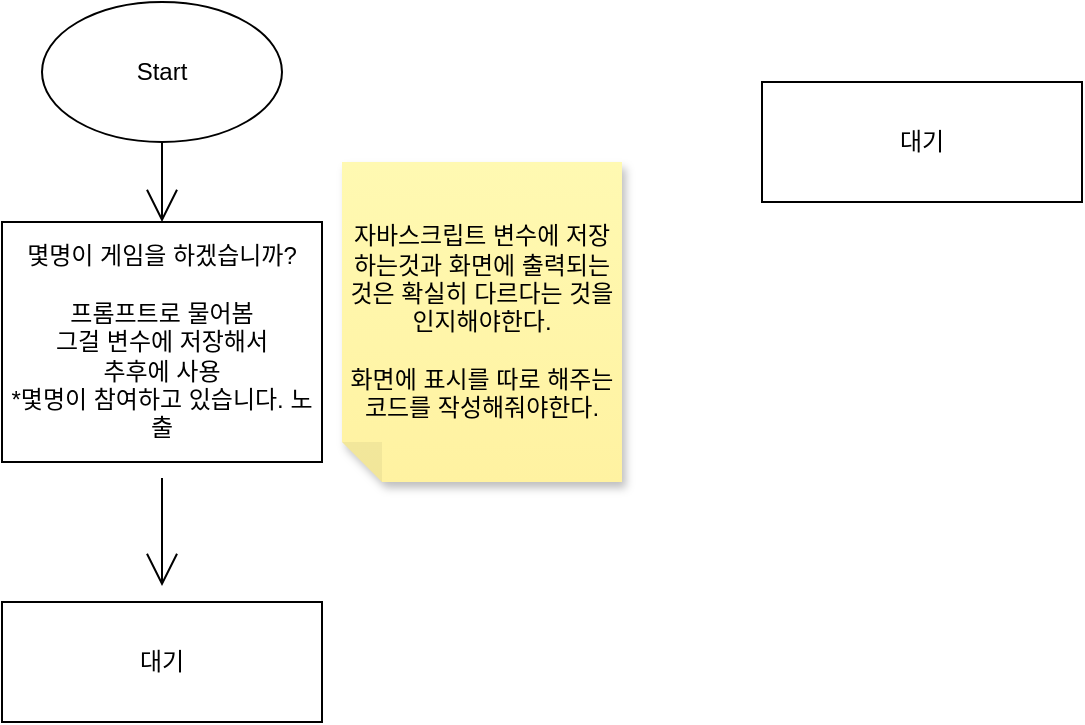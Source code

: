<mxfile version="20.3.3" type="github">
  <diagram id="C5RBs43oDa-KdzZeNtuy" name="Page-1">
    <mxGraphModel dx="770" dy="765" grid="1" gridSize="10" guides="1" tooltips="1" connect="1" arrows="1" fold="1" page="1" pageScale="1" pageWidth="827" pageHeight="1169" math="0" shadow="0">
      <root>
        <mxCell id="WIyWlLk6GJQsqaUBKTNV-0" />
        <mxCell id="WIyWlLk6GJQsqaUBKTNV-1" parent="WIyWlLk6GJQsqaUBKTNV-0" />
        <mxCell id="tEosVrPd5JoN4bMh0qFb-2" style="edgeStyle=none;curved=1;rounded=0;orthogonalLoop=1;jettySize=auto;html=1;exitX=0.5;exitY=1;exitDx=0;exitDy=0;entryX=0.5;entryY=0;entryDx=0;entryDy=0;endArrow=open;startSize=14;endSize=14;sourcePerimeterSpacing=8;targetPerimeterSpacing=8;" edge="1" parent="WIyWlLk6GJQsqaUBKTNV-1" source="tEosVrPd5JoN4bMh0qFb-0">
          <mxGeometry relative="1" as="geometry">
            <mxPoint x="130" y="160" as="targetPoint" />
          </mxGeometry>
        </mxCell>
        <mxCell id="tEosVrPd5JoN4bMh0qFb-0" value="Start" style="ellipse;whiteSpace=wrap;html=1;hachureGap=4;" vertex="1" parent="WIyWlLk6GJQsqaUBKTNV-1">
          <mxGeometry x="70" y="50" width="120" height="70" as="geometry" />
        </mxCell>
        <mxCell id="tEosVrPd5JoN4bMh0qFb-5" value="" style="edgeStyle=none;curved=1;rounded=0;orthogonalLoop=1;jettySize=auto;html=1;endArrow=open;startSize=14;endSize=14;sourcePerimeterSpacing=8;targetPerimeterSpacing=8;" edge="1" parent="WIyWlLk6GJQsqaUBKTNV-1" source="tEosVrPd5JoN4bMh0qFb-3" target="tEosVrPd5JoN4bMh0qFb-4">
          <mxGeometry relative="1" as="geometry" />
        </mxCell>
        <mxCell id="tEosVrPd5JoN4bMh0qFb-3" value="몇명이 게임을 하겠습니까?&lt;br&gt;&lt;br&gt;프롬프트로 물어봄&lt;br&gt;그걸 변수에 저장해서&lt;br&gt;추후에 사용&lt;br&gt;*몇명이 참여하고 있습니다. 노출" style="rounded=0;whiteSpace=wrap;html=1;hachureGap=4;" vertex="1" parent="WIyWlLk6GJQsqaUBKTNV-1">
          <mxGeometry x="50" y="160" width="160" height="120" as="geometry" />
        </mxCell>
        <mxCell id="tEosVrPd5JoN4bMh0qFb-4" value="대기" style="whiteSpace=wrap;html=1;hachureGap=4;" vertex="1" parent="WIyWlLk6GJQsqaUBKTNV-1">
          <mxGeometry x="50" y="350" width="160" height="60" as="geometry" />
        </mxCell>
        <mxCell id="tEosVrPd5JoN4bMh0qFb-6" value="자바스크립트 변수에 저장하는것과 화면에 출력되는것은 확실히 다르다는 것을 인지해야한다.&lt;br&gt;&lt;br&gt;화면에 표시를 따로 해주는 코드를 작성해줘야한다." style="shape=note;whiteSpace=wrap;html=1;backgroundOutline=1;fontColor=#000000;darkOpacity=0.05;fillColor=#FFF9B2;strokeColor=none;fillStyle=solid;direction=west;gradientDirection=north;gradientColor=#FFF2A1;shadow=1;size=20;pointerEvents=1;hachureGap=4;" vertex="1" parent="WIyWlLk6GJQsqaUBKTNV-1">
          <mxGeometry x="220" y="130" width="140" height="160" as="geometry" />
        </mxCell>
        <mxCell id="tEosVrPd5JoN4bMh0qFb-8" value="대기" style="whiteSpace=wrap;html=1;hachureGap=4;" vertex="1" parent="WIyWlLk6GJQsqaUBKTNV-1">
          <mxGeometry x="430" y="90" width="160" height="60" as="geometry" />
        </mxCell>
      </root>
    </mxGraphModel>
  </diagram>
</mxfile>
